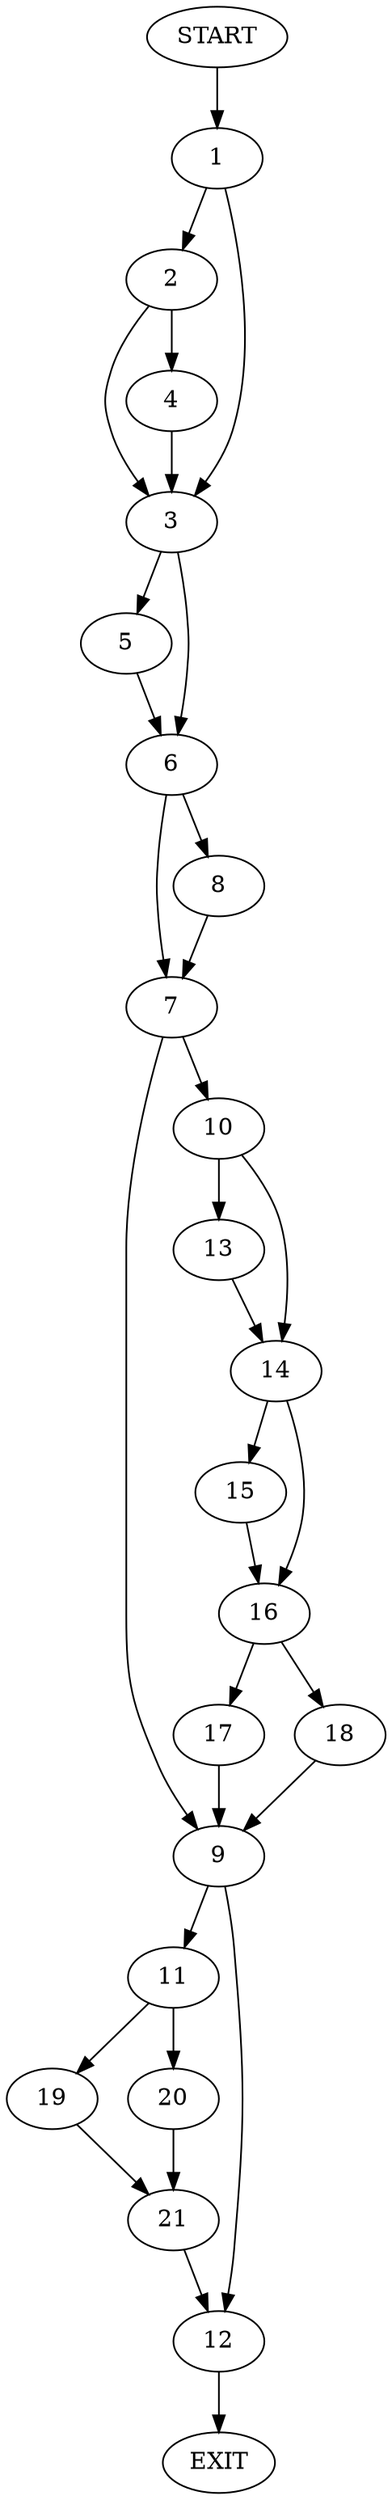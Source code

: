 digraph {
0 [label="START"]
22 [label="EXIT"]
0 -> 1
1 -> 2
1 -> 3
2 -> 4
2 -> 3
3 -> 5
3 -> 6
4 -> 3
5 -> 6
6 -> 7
6 -> 8
7 -> 9
7 -> 10
8 -> 7
9 -> 11
9 -> 12
10 -> 13
10 -> 14
14 -> 15
14 -> 16
13 -> 14
16 -> 17
16 -> 18
15 -> 16
17 -> 9
18 -> 9
12 -> 22
11 -> 19
11 -> 20
19 -> 21
20 -> 21
21 -> 12
}
